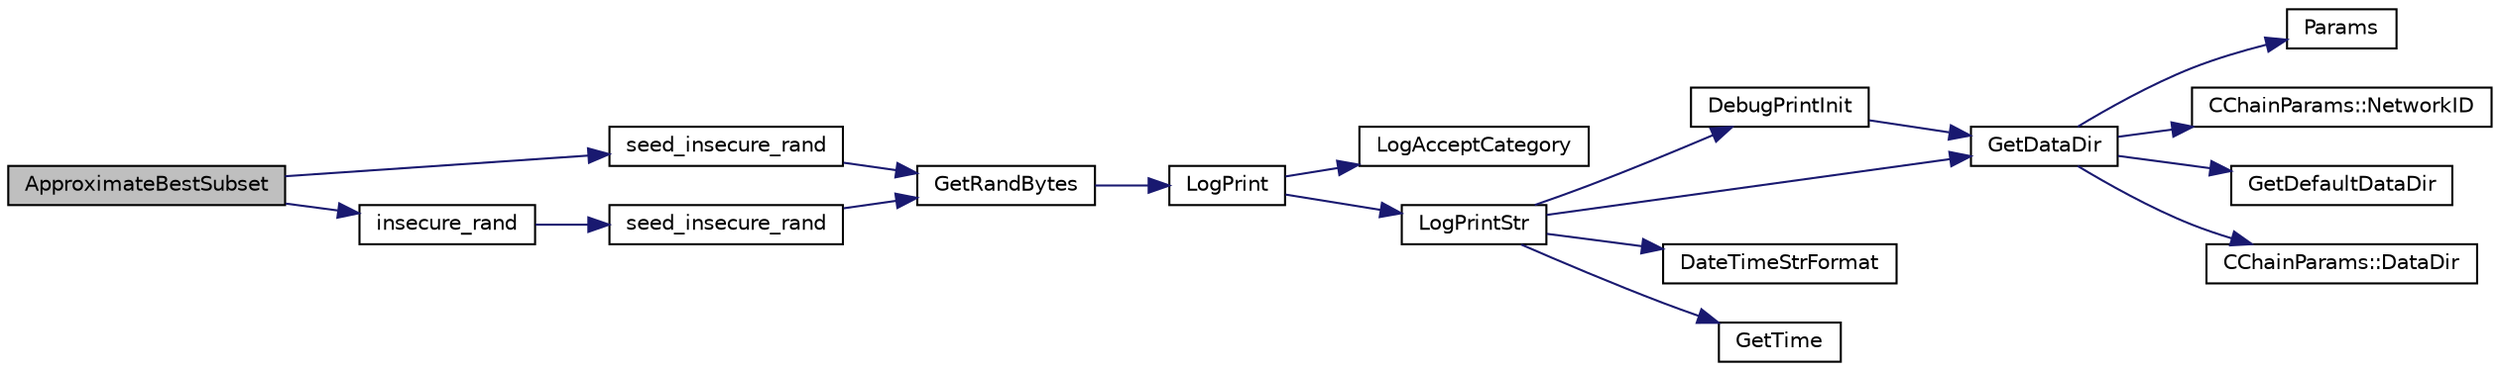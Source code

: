 digraph "ApproximateBestSubset"
{
  edge [fontname="Helvetica",fontsize="10",labelfontname="Helvetica",labelfontsize="10"];
  node [fontname="Helvetica",fontsize="10",shape=record];
  rankdir="LR";
  Node0 [label="ApproximateBestSubset",height=0.2,width=0.4,color="black", fillcolor="grey75", style="filled", fontcolor="black"];
  Node0 -> Node1 [color="midnightblue",fontsize="10",style="solid",fontname="Helvetica"];
  Node1 [label="seed_insecure_rand",height=0.2,width=0.4,color="black", fillcolor="white", style="filled",URL="$df/d2d/util_8cpp.html#aacea702dc3d4d2bcbbd5eb96d410417c",tooltip="Seed insecure_rand using the random pool. "];
  Node1 -> Node2 [color="midnightblue",fontsize="10",style="solid",fontname="Helvetica"];
  Node2 [label="GetRandBytes",height=0.2,width=0.4,color="black", fillcolor="white", style="filled",URL="$df/d2d/util_8cpp.html#acf52c2aa8213c7b15e26594a2264ed8a"];
  Node2 -> Node3 [color="midnightblue",fontsize="10",style="solid",fontname="Helvetica"];
  Node3 [label="LogPrint",height=0.2,width=0.4,color="black", fillcolor="white", style="filled",URL="$d8/d3c/util_8h.html#aab1f837a2366f424bdc996fdf6352171"];
  Node3 -> Node4 [color="midnightblue",fontsize="10",style="solid",fontname="Helvetica"];
  Node4 [label="LogAcceptCategory",height=0.2,width=0.4,color="black", fillcolor="white", style="filled",URL="$d8/d3c/util_8h.html#a343d2a13efe00125f78d25dafb0a8d98"];
  Node3 -> Node5 [color="midnightblue",fontsize="10",style="solid",fontname="Helvetica"];
  Node5 [label="LogPrintStr",height=0.2,width=0.4,color="black", fillcolor="white", style="filled",URL="$d8/d3c/util_8h.html#afd4c3002b2797c0560adddb6af3ca1da"];
  Node5 -> Node6 [color="midnightblue",fontsize="10",style="solid",fontname="Helvetica"];
  Node6 [label="DebugPrintInit",height=0.2,width=0.4,color="black", fillcolor="white", style="filled",URL="$df/d2d/util_8cpp.html#a751ff5f21d880737811136b5e0bcea12"];
  Node6 -> Node7 [color="midnightblue",fontsize="10",style="solid",fontname="Helvetica"];
  Node7 [label="GetDataDir",height=0.2,width=0.4,color="black", fillcolor="white", style="filled",URL="$df/d2d/util_8cpp.html#ab83866a054745d4b30a3948a1b44beba"];
  Node7 -> Node8 [color="midnightblue",fontsize="10",style="solid",fontname="Helvetica"];
  Node8 [label="Params",height=0.2,width=0.4,color="black", fillcolor="white", style="filled",URL="$df/dbf/chainparams_8cpp.html#ace5c5b706d71a324a417dd2db394fd4a",tooltip="Return the currently selected parameters. "];
  Node7 -> Node9 [color="midnightblue",fontsize="10",style="solid",fontname="Helvetica"];
  Node9 [label="CChainParams::NetworkID",height=0.2,width=0.4,color="black", fillcolor="white", style="filled",URL="$d1/d4f/class_c_chain_params.html#a90dc493ec0c0325c98c3ac06eb99862b"];
  Node7 -> Node10 [color="midnightblue",fontsize="10",style="solid",fontname="Helvetica"];
  Node10 [label="GetDefaultDataDir",height=0.2,width=0.4,color="black", fillcolor="white", style="filled",URL="$df/d2d/util_8cpp.html#ab272995de020a3bcbf743be630e485c6"];
  Node7 -> Node11 [color="midnightblue",fontsize="10",style="solid",fontname="Helvetica"];
  Node11 [label="CChainParams::DataDir",height=0.2,width=0.4,color="black", fillcolor="white", style="filled",URL="$d1/d4f/class_c_chain_params.html#a959488b5d8e6fe62857940b831d73a78"];
  Node5 -> Node7 [color="midnightblue",fontsize="10",style="solid",fontname="Helvetica"];
  Node5 -> Node12 [color="midnightblue",fontsize="10",style="solid",fontname="Helvetica"];
  Node12 [label="DateTimeStrFormat",height=0.2,width=0.4,color="black", fillcolor="white", style="filled",URL="$df/d2d/util_8cpp.html#a749bc6776c8ec72d7c5e4dea56aee415"];
  Node5 -> Node13 [color="midnightblue",fontsize="10",style="solid",fontname="Helvetica"];
  Node13 [label="GetTime",height=0.2,width=0.4,color="black", fillcolor="white", style="filled",URL="$df/d2d/util_8cpp.html#a46fac5fba8ba905b5f9acb364f5d8c6f"];
  Node0 -> Node14 [color="midnightblue",fontsize="10",style="solid",fontname="Helvetica"];
  Node14 [label="insecure_rand",height=0.2,width=0.4,color="black", fillcolor="white", style="filled",URL="$d8/d3c/util_8h.html#ae8f7a2f188545bbbf746160adc42038e"];
  Node14 -> Node15 [color="midnightblue",fontsize="10",style="solid",fontname="Helvetica"];
  Node15 [label="seed_insecure_rand",height=0.2,width=0.4,color="black", fillcolor="white", style="filled",URL="$d8/d3c/util_8h.html#abef4e13668f53ac5404c796462aed9b4",tooltip="Seed insecure_rand using the random pool. "];
  Node15 -> Node2 [color="midnightblue",fontsize="10",style="solid",fontname="Helvetica"];
}

